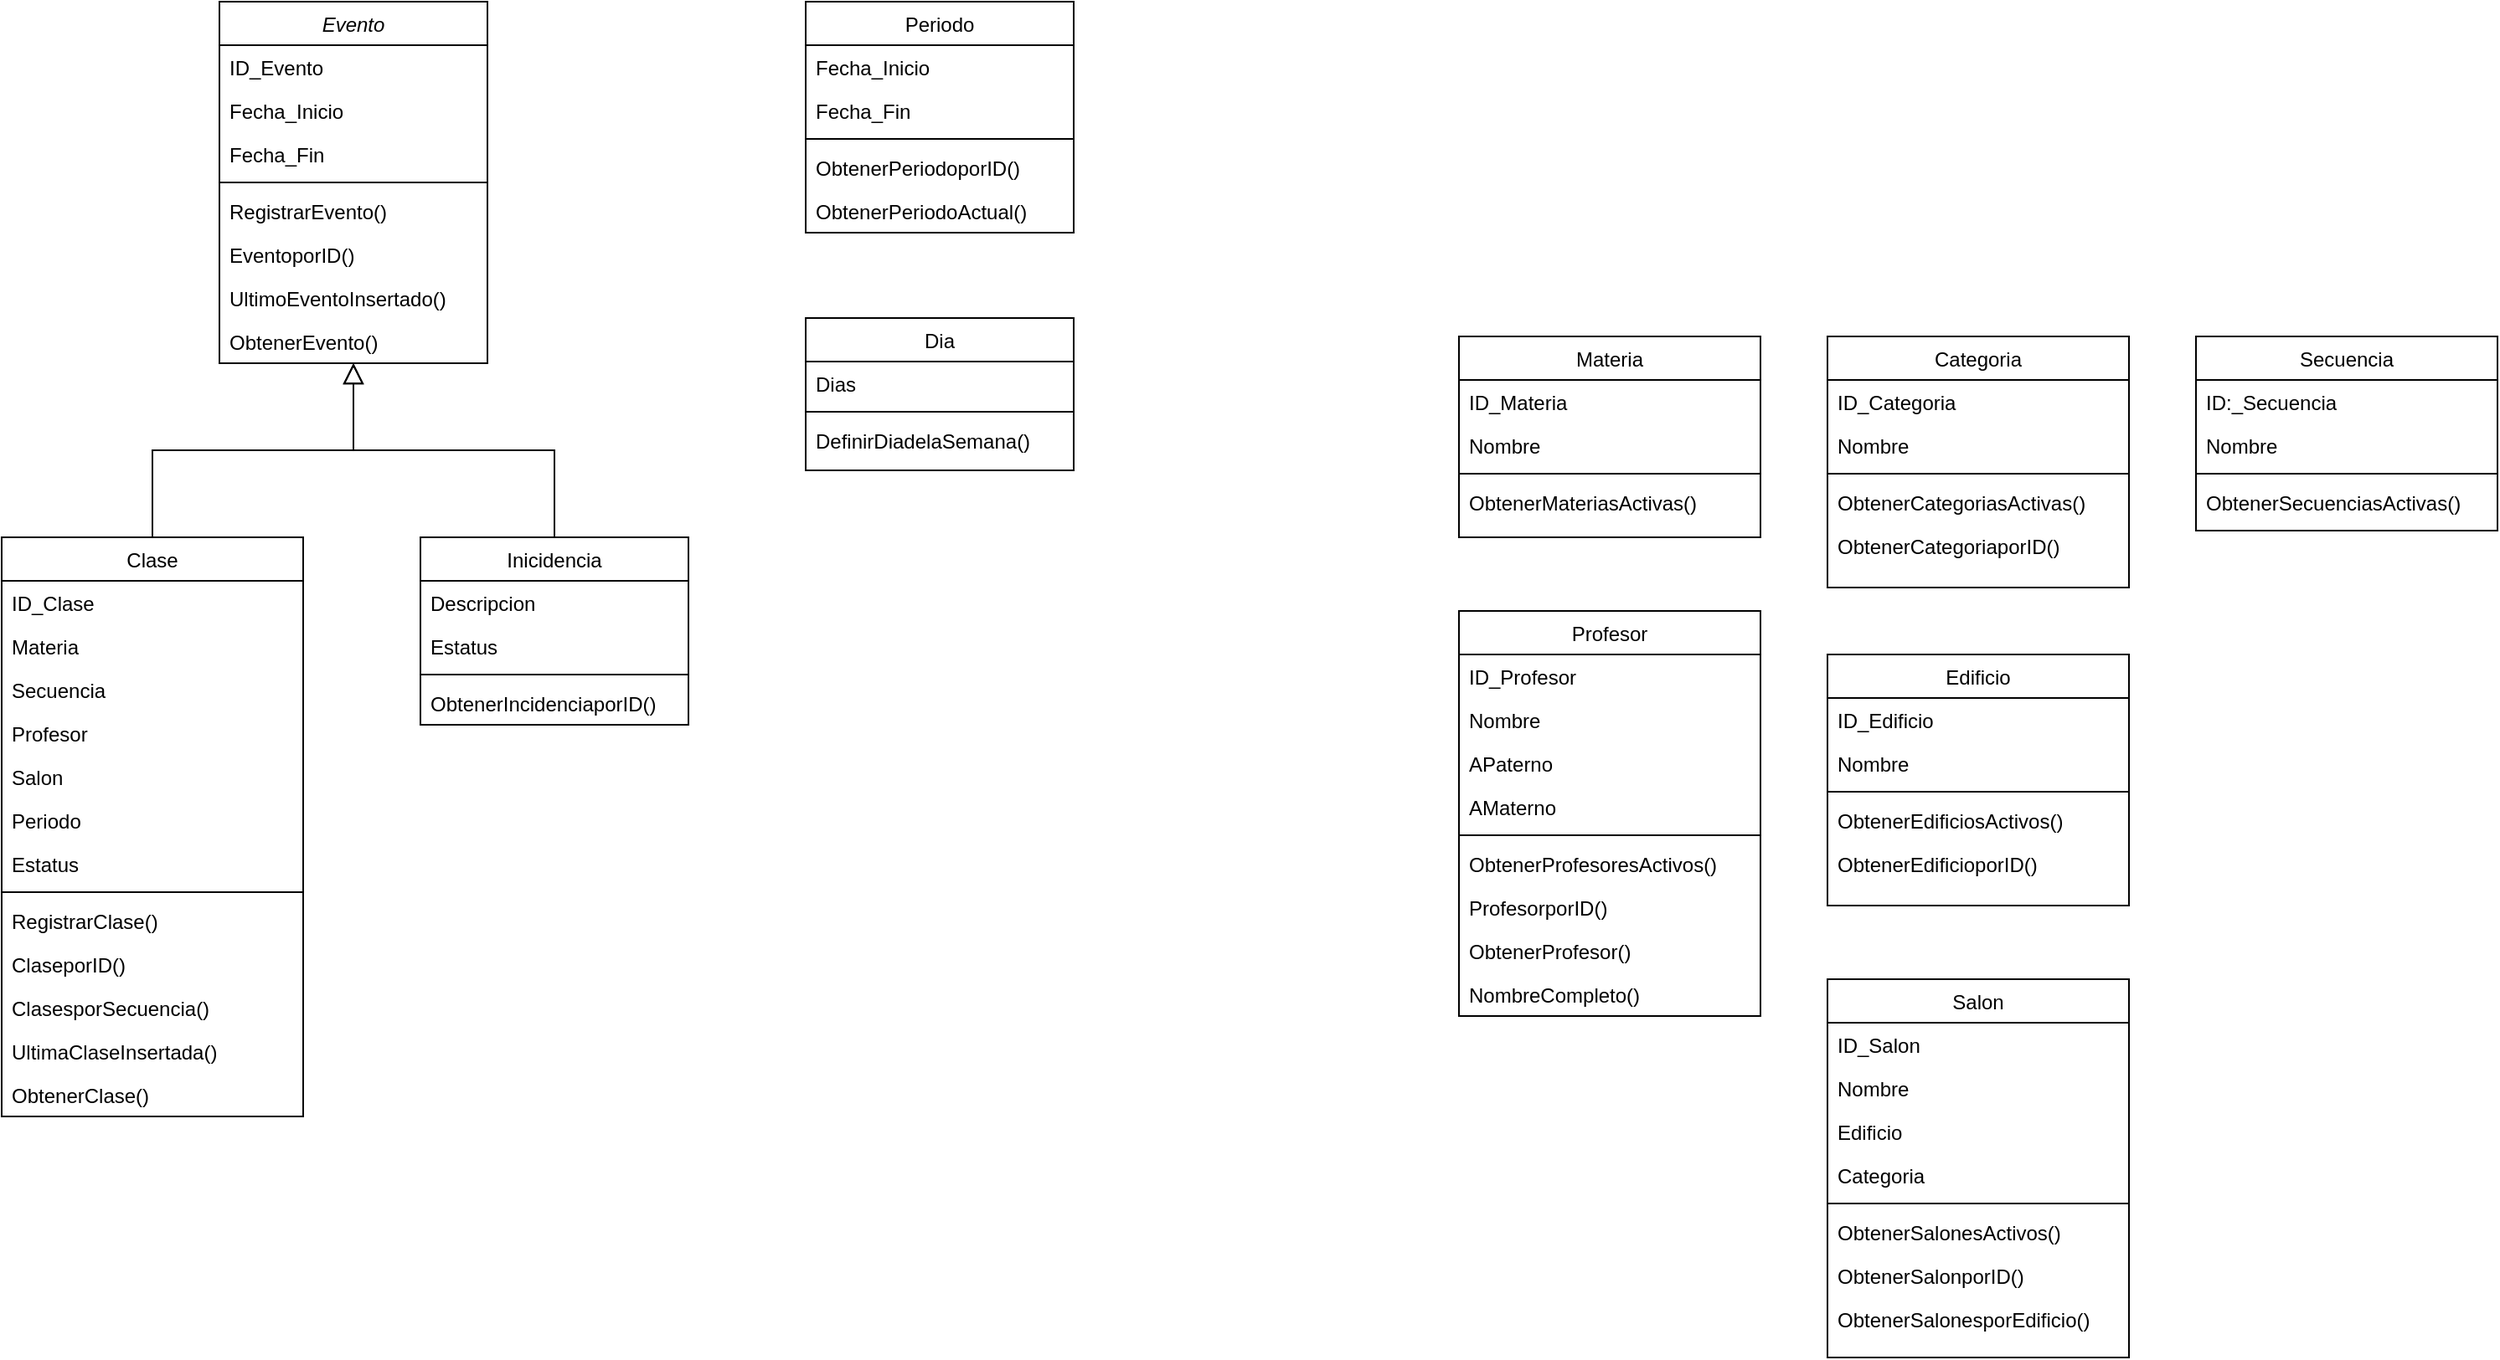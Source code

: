 <mxfile version="20.2.8" type="device"><diagram id="C5RBs43oDa-KdzZeNtuy" name="Page-1"><mxGraphModel dx="1422" dy="865" grid="1" gridSize="10" guides="1" tooltips="1" connect="1" arrows="1" fold="1" page="1" pageScale="1" pageWidth="827" pageHeight="1169" math="0" shadow="0"><root><mxCell id="WIyWlLk6GJQsqaUBKTNV-0"/><mxCell id="WIyWlLk6GJQsqaUBKTNV-1" parent="WIyWlLk6GJQsqaUBKTNV-0"/><mxCell id="zkfFHV4jXpPFQw0GAbJ--0" value="Evento" style="swimlane;fontStyle=2;align=center;verticalAlign=top;childLayout=stackLayout;horizontal=1;startSize=26;horizontalStack=0;resizeParent=1;resizeLast=0;collapsible=1;marginBottom=0;rounded=0;shadow=0;strokeWidth=1;" parent="WIyWlLk6GJQsqaUBKTNV-1" vertex="1"><mxGeometry x="210" y="40" width="160" height="216" as="geometry"><mxRectangle x="230" y="140" width="160" height="26" as="alternateBounds"/></mxGeometry></mxCell><mxCell id="Q3JAgsl15BewjwHL3Evf-10" value="ID_Evento" style="text;align=left;verticalAlign=top;spacingLeft=4;spacingRight=4;overflow=hidden;rotatable=0;points=[[0,0.5],[1,0.5]];portConstraint=eastwest;" vertex="1" parent="zkfFHV4jXpPFQw0GAbJ--0"><mxGeometry y="26" width="160" height="26" as="geometry"/></mxCell><mxCell id="zkfFHV4jXpPFQw0GAbJ--1" value="Fecha_Inicio" style="text;align=left;verticalAlign=top;spacingLeft=4;spacingRight=4;overflow=hidden;rotatable=0;points=[[0,0.5],[1,0.5]];portConstraint=eastwest;" parent="zkfFHV4jXpPFQw0GAbJ--0" vertex="1"><mxGeometry y="52" width="160" height="26" as="geometry"/></mxCell><mxCell id="zkfFHV4jXpPFQw0GAbJ--2" value="Fecha_Fin" style="text;align=left;verticalAlign=top;spacingLeft=4;spacingRight=4;overflow=hidden;rotatable=0;points=[[0,0.5],[1,0.5]];portConstraint=eastwest;rounded=0;shadow=0;html=0;" parent="zkfFHV4jXpPFQw0GAbJ--0" vertex="1"><mxGeometry y="78" width="160" height="26" as="geometry"/></mxCell><mxCell id="zkfFHV4jXpPFQw0GAbJ--4" value="" style="line;html=1;strokeWidth=1;align=left;verticalAlign=middle;spacingTop=-1;spacingLeft=3;spacingRight=3;rotatable=0;labelPosition=right;points=[];portConstraint=eastwest;" parent="zkfFHV4jXpPFQw0GAbJ--0" vertex="1"><mxGeometry y="104" width="160" height="8" as="geometry"/></mxCell><mxCell id="zkfFHV4jXpPFQw0GAbJ--5" value="RegistrarEvento()" style="text;align=left;verticalAlign=top;spacingLeft=4;spacingRight=4;overflow=hidden;rotatable=0;points=[[0,0.5],[1,0.5]];portConstraint=eastwest;" parent="zkfFHV4jXpPFQw0GAbJ--0" vertex="1"><mxGeometry y="112" width="160" height="26" as="geometry"/></mxCell><mxCell id="Q3JAgsl15BewjwHL3Evf-0" value="EventoporID()" style="text;align=left;verticalAlign=top;spacingLeft=4;spacingRight=4;overflow=hidden;rotatable=0;points=[[0,0.5],[1,0.5]];portConstraint=eastwest;" vertex="1" parent="zkfFHV4jXpPFQw0GAbJ--0"><mxGeometry y="138" width="160" height="26" as="geometry"/></mxCell><mxCell id="Q3JAgsl15BewjwHL3Evf-1" value="UltimoEventoInsertado()" style="text;align=left;verticalAlign=top;spacingLeft=4;spacingRight=4;overflow=hidden;rotatable=0;points=[[0,0.5],[1,0.5]];portConstraint=eastwest;" vertex="1" parent="zkfFHV4jXpPFQw0GAbJ--0"><mxGeometry y="164" width="160" height="26" as="geometry"/></mxCell><mxCell id="Q3JAgsl15BewjwHL3Evf-9" value="ObtenerEvento()" style="text;align=left;verticalAlign=top;spacingLeft=4;spacingRight=4;overflow=hidden;rotatable=0;points=[[0,0.5],[1,0.5]];portConstraint=eastwest;" vertex="1" parent="zkfFHV4jXpPFQw0GAbJ--0"><mxGeometry y="190" width="160" height="26" as="geometry"/></mxCell><mxCell id="zkfFHV4jXpPFQw0GAbJ--6" value="Clase" style="swimlane;fontStyle=0;align=center;verticalAlign=top;childLayout=stackLayout;horizontal=1;startSize=26;horizontalStack=0;resizeParent=1;resizeLast=0;collapsible=1;marginBottom=0;rounded=0;shadow=0;strokeWidth=1;" parent="WIyWlLk6GJQsqaUBKTNV-1" vertex="1"><mxGeometry x="80" y="360" width="180" height="346" as="geometry"><mxRectangle x="130" y="380" width="160" height="26" as="alternateBounds"/></mxGeometry></mxCell><mxCell id="Q3JAgsl15BewjwHL3Evf-11" value="ID_Clase" style="text;align=left;verticalAlign=top;spacingLeft=4;spacingRight=4;overflow=hidden;rotatable=0;points=[[0,0.5],[1,0.5]];portConstraint=eastwest;" vertex="1" parent="zkfFHV4jXpPFQw0GAbJ--6"><mxGeometry y="26" width="180" height="26" as="geometry"/></mxCell><mxCell id="zkfFHV4jXpPFQw0GAbJ--11" value="Materia" style="text;align=left;verticalAlign=top;spacingLeft=4;spacingRight=4;overflow=hidden;rotatable=0;points=[[0,0.5],[1,0.5]];portConstraint=eastwest;" parent="zkfFHV4jXpPFQw0GAbJ--6" vertex="1"><mxGeometry y="52" width="180" height="26" as="geometry"/></mxCell><mxCell id="zkfFHV4jXpPFQw0GAbJ--10" value="Secuencia" style="text;align=left;verticalAlign=top;spacingLeft=4;spacingRight=4;overflow=hidden;rotatable=0;points=[[0,0.5],[1,0.5]];portConstraint=eastwest;fontStyle=0" parent="zkfFHV4jXpPFQw0GAbJ--6" vertex="1"><mxGeometry y="78" width="180" height="26" as="geometry"/></mxCell><mxCell id="skftmHuUuNxhbo1-9lBT-2" value="Profesor" style="text;align=left;verticalAlign=top;spacingLeft=4;spacingRight=4;overflow=hidden;rotatable=0;points=[[0,0.5],[1,0.5]];portConstraint=eastwest;" parent="zkfFHV4jXpPFQw0GAbJ--6" vertex="1"><mxGeometry y="104" width="180" height="26" as="geometry"/></mxCell><mxCell id="skftmHuUuNxhbo1-9lBT-3" value="Salon" style="text;align=left;verticalAlign=top;spacingLeft=4;spacingRight=4;overflow=hidden;rotatable=0;points=[[0,0.5],[1,0.5]];portConstraint=eastwest;" parent="zkfFHV4jXpPFQw0GAbJ--6" vertex="1"><mxGeometry y="130" width="180" height="26" as="geometry"/></mxCell><mxCell id="skftmHuUuNxhbo1-9lBT-4" value="Periodo" style="text;align=left;verticalAlign=top;spacingLeft=4;spacingRight=4;overflow=hidden;rotatable=0;points=[[0,0.5],[1,0.5]];portConstraint=eastwest;" parent="zkfFHV4jXpPFQw0GAbJ--6" vertex="1"><mxGeometry y="156" width="180" height="26" as="geometry"/></mxCell><mxCell id="skftmHuUuNxhbo1-9lBT-5" value="Estatus" style="text;align=left;verticalAlign=top;spacingLeft=4;spacingRight=4;overflow=hidden;rotatable=0;points=[[0,0.5],[1,0.5]];portConstraint=eastwest;" parent="zkfFHV4jXpPFQw0GAbJ--6" vertex="1"><mxGeometry y="182" width="180" height="26" as="geometry"/></mxCell><mxCell id="zkfFHV4jXpPFQw0GAbJ--9" value="" style="line;html=1;strokeWidth=1;align=left;verticalAlign=middle;spacingTop=-1;spacingLeft=3;spacingRight=3;rotatable=0;labelPosition=right;points=[];portConstraint=eastwest;" parent="zkfFHV4jXpPFQw0GAbJ--6" vertex="1"><mxGeometry y="208" width="180" height="8" as="geometry"/></mxCell><mxCell id="skftmHuUuNxhbo1-9lBT-16" value="RegistrarClase()" style="text;align=left;verticalAlign=top;spacingLeft=4;spacingRight=4;overflow=hidden;rotatable=0;points=[[0,0.5],[1,0.5]];portConstraint=eastwest;" parent="zkfFHV4jXpPFQw0GAbJ--6" vertex="1"><mxGeometry y="216" width="180" height="26" as="geometry"/></mxCell><mxCell id="bL1atVrejHYHK6WCNFpr-0" value="ClaseporID()" style="text;align=left;verticalAlign=top;spacingLeft=4;spacingRight=4;overflow=hidden;rotatable=0;points=[[0,0.5],[1,0.5]];portConstraint=eastwest;" parent="zkfFHV4jXpPFQw0GAbJ--6" vertex="1"><mxGeometry y="242" width="180" height="26" as="geometry"/></mxCell><mxCell id="skftmHuUuNxhbo1-9lBT-17" value="ClasesporSecuencia()" style="text;align=left;verticalAlign=top;spacingLeft=4;spacingRight=4;overflow=hidden;rotatable=0;points=[[0,0.5],[1,0.5]];portConstraint=eastwest;" parent="zkfFHV4jXpPFQw0GAbJ--6" vertex="1"><mxGeometry y="268" width="180" height="26" as="geometry"/></mxCell><mxCell id="Q3JAgsl15BewjwHL3Evf-12" value="UltimaClaseInsertada()" style="text;align=left;verticalAlign=top;spacingLeft=4;spacingRight=4;overflow=hidden;rotatable=0;points=[[0,0.5],[1,0.5]];portConstraint=eastwest;" vertex="1" parent="zkfFHV4jXpPFQw0GAbJ--6"><mxGeometry y="294" width="180" height="26" as="geometry"/></mxCell><mxCell id="JDg1U1b4YUklIGnpFl6X-1" value="ObtenerClase()" style="text;align=left;verticalAlign=top;spacingLeft=4;spacingRight=4;overflow=hidden;rotatable=0;points=[[0,0.5],[1,0.5]];portConstraint=eastwest;" parent="zkfFHV4jXpPFQw0GAbJ--6" vertex="1"><mxGeometry y="320" width="180" height="26" as="geometry"/></mxCell><mxCell id="zkfFHV4jXpPFQw0GAbJ--12" value="" style="endArrow=block;endSize=10;endFill=0;shadow=0;strokeWidth=1;rounded=0;edgeStyle=elbowEdgeStyle;elbow=vertical;" parent="WIyWlLk6GJQsqaUBKTNV-1" source="zkfFHV4jXpPFQw0GAbJ--6" target="zkfFHV4jXpPFQw0GAbJ--0" edge="1"><mxGeometry width="160" relative="1" as="geometry"><mxPoint x="200" y="203" as="sourcePoint"/><mxPoint x="200" y="203" as="targetPoint"/></mxGeometry></mxCell><mxCell id="zkfFHV4jXpPFQw0GAbJ--13" value="Inicidencia" style="swimlane;fontStyle=0;align=center;verticalAlign=top;childLayout=stackLayout;horizontal=1;startSize=26;horizontalStack=0;resizeParent=1;resizeLast=0;collapsible=1;marginBottom=0;rounded=0;shadow=0;strokeWidth=1;" parent="WIyWlLk6GJQsqaUBKTNV-1" vertex="1"><mxGeometry x="330" y="360" width="160" height="112" as="geometry"><mxRectangle x="340" y="380" width="170" height="26" as="alternateBounds"/></mxGeometry></mxCell><mxCell id="zkfFHV4jXpPFQw0GAbJ--14" value="Descripcion" style="text;align=left;verticalAlign=top;spacingLeft=4;spacingRight=4;overflow=hidden;rotatable=0;points=[[0,0.5],[1,0.5]];portConstraint=eastwest;" parent="zkfFHV4jXpPFQw0GAbJ--13" vertex="1"><mxGeometry y="26" width="160" height="26" as="geometry"/></mxCell><mxCell id="skftmHuUuNxhbo1-9lBT-18" value="Estatus" style="text;align=left;verticalAlign=top;spacingLeft=4;spacingRight=4;overflow=hidden;rotatable=0;points=[[0,0.5],[1,0.5]];portConstraint=eastwest;" parent="zkfFHV4jXpPFQw0GAbJ--13" vertex="1"><mxGeometry y="52" width="160" height="26" as="geometry"/></mxCell><mxCell id="zkfFHV4jXpPFQw0GAbJ--15" value="" style="line;html=1;strokeWidth=1;align=left;verticalAlign=middle;spacingTop=-1;spacingLeft=3;spacingRight=3;rotatable=0;labelPosition=right;points=[];portConstraint=eastwest;" parent="zkfFHV4jXpPFQw0GAbJ--13" vertex="1"><mxGeometry y="78" width="160" height="8" as="geometry"/></mxCell><mxCell id="skftmHuUuNxhbo1-9lBT-19" value="ObtenerIncidenciaporID()" style="text;align=left;verticalAlign=top;spacingLeft=4;spacingRight=4;overflow=hidden;rotatable=0;points=[[0,0.5],[1,0.5]];portConstraint=eastwest;" parent="zkfFHV4jXpPFQw0GAbJ--13" vertex="1"><mxGeometry y="86" width="160" height="26" as="geometry"/></mxCell><mxCell id="zkfFHV4jXpPFQw0GAbJ--16" value="" style="endArrow=block;endSize=10;endFill=0;shadow=0;strokeWidth=1;rounded=0;edgeStyle=elbowEdgeStyle;elbow=vertical;" parent="WIyWlLk6GJQsqaUBKTNV-1" source="zkfFHV4jXpPFQw0GAbJ--13" target="zkfFHV4jXpPFQw0GAbJ--0" edge="1"><mxGeometry width="160" relative="1" as="geometry"><mxPoint x="210" y="373" as="sourcePoint"/><mxPoint x="310" y="271" as="targetPoint"/></mxGeometry></mxCell><mxCell id="skftmHuUuNxhbo1-9lBT-20" value="Periodo" style="swimlane;fontStyle=0;align=center;verticalAlign=top;childLayout=stackLayout;horizontal=1;startSize=26;horizontalStack=0;resizeParent=1;resizeLast=0;collapsible=1;marginBottom=0;rounded=0;shadow=0;strokeWidth=1;" parent="WIyWlLk6GJQsqaUBKTNV-1" vertex="1"><mxGeometry x="560" y="40" width="160" height="138" as="geometry"><mxRectangle x="340" y="380" width="170" height="26" as="alternateBounds"/></mxGeometry></mxCell><mxCell id="skftmHuUuNxhbo1-9lBT-21" value="Fecha_Inicio" style="text;align=left;verticalAlign=top;spacingLeft=4;spacingRight=4;overflow=hidden;rotatable=0;points=[[0,0.5],[1,0.5]];portConstraint=eastwest;" parent="skftmHuUuNxhbo1-9lBT-20" vertex="1"><mxGeometry y="26" width="160" height="26" as="geometry"/></mxCell><mxCell id="skftmHuUuNxhbo1-9lBT-22" value="Fecha_Fin" style="text;align=left;verticalAlign=top;spacingLeft=4;spacingRight=4;overflow=hidden;rotatable=0;points=[[0,0.5],[1,0.5]];portConstraint=eastwest;" parent="skftmHuUuNxhbo1-9lBT-20" vertex="1"><mxGeometry y="52" width="160" height="26" as="geometry"/></mxCell><mxCell id="skftmHuUuNxhbo1-9lBT-23" value="" style="line;html=1;strokeWidth=1;align=left;verticalAlign=middle;spacingTop=-1;spacingLeft=3;spacingRight=3;rotatable=0;labelPosition=right;points=[];portConstraint=eastwest;" parent="skftmHuUuNxhbo1-9lBT-20" vertex="1"><mxGeometry y="78" width="160" height="8" as="geometry"/></mxCell><mxCell id="skftmHuUuNxhbo1-9lBT-24" value="ObtenerPeriodoporID()" style="text;align=left;verticalAlign=top;spacingLeft=4;spacingRight=4;overflow=hidden;rotatable=0;points=[[0,0.5],[1,0.5]];portConstraint=eastwest;" parent="skftmHuUuNxhbo1-9lBT-20" vertex="1"><mxGeometry y="86" width="160" height="26" as="geometry"/></mxCell><mxCell id="skftmHuUuNxhbo1-9lBT-25" value="ObtenerPeriodoActual()" style="text;align=left;verticalAlign=top;spacingLeft=4;spacingRight=4;overflow=hidden;rotatable=0;points=[[0,0.5],[1,0.5]];portConstraint=eastwest;" parent="skftmHuUuNxhbo1-9lBT-20" vertex="1"><mxGeometry y="112" width="160" height="26" as="geometry"/></mxCell><mxCell id="skftmHuUuNxhbo1-9lBT-26" value="Materia" style="swimlane;fontStyle=0;align=center;verticalAlign=top;childLayout=stackLayout;horizontal=1;startSize=26;horizontalStack=0;resizeParent=1;resizeLast=0;collapsible=1;marginBottom=0;rounded=0;shadow=0;strokeWidth=1;" parent="WIyWlLk6GJQsqaUBKTNV-1" vertex="1"><mxGeometry x="950" y="240" width="180" height="120" as="geometry"><mxRectangle x="340" y="380" width="170" height="26" as="alternateBounds"/></mxGeometry></mxCell><mxCell id="skftmHuUuNxhbo1-9lBT-77" value="ID_Materia" style="text;align=left;verticalAlign=top;spacingLeft=4;spacingRight=4;overflow=hidden;rotatable=0;points=[[0,0.5],[1,0.5]];portConstraint=eastwest;" parent="skftmHuUuNxhbo1-9lBT-26" vertex="1"><mxGeometry y="26" width="180" height="26" as="geometry"/></mxCell><mxCell id="skftmHuUuNxhbo1-9lBT-27" value="Nombre" style="text;align=left;verticalAlign=top;spacingLeft=4;spacingRight=4;overflow=hidden;rotatable=0;points=[[0,0.5],[1,0.5]];portConstraint=eastwest;" parent="skftmHuUuNxhbo1-9lBT-26" vertex="1"><mxGeometry y="52" width="180" height="26" as="geometry"/></mxCell><mxCell id="skftmHuUuNxhbo1-9lBT-29" value="" style="line;html=1;strokeWidth=1;align=left;verticalAlign=middle;spacingTop=-1;spacingLeft=3;spacingRight=3;rotatable=0;labelPosition=right;points=[];portConstraint=eastwest;" parent="skftmHuUuNxhbo1-9lBT-26" vertex="1"><mxGeometry y="78" width="180" height="8" as="geometry"/></mxCell><mxCell id="skftmHuUuNxhbo1-9lBT-41" value="ObtenerMateriasActivas()" style="text;align=left;verticalAlign=top;spacingLeft=4;spacingRight=4;overflow=hidden;rotatable=0;points=[[0,0.5],[1,0.5]];portConstraint=eastwest;" parent="skftmHuUuNxhbo1-9lBT-26" vertex="1"><mxGeometry y="86" width="180" height="26" as="geometry"/></mxCell><mxCell id="skftmHuUuNxhbo1-9lBT-32" value="Profesor" style="swimlane;fontStyle=0;align=center;verticalAlign=top;childLayout=stackLayout;horizontal=1;startSize=26;horizontalStack=0;resizeParent=1;resizeLast=0;collapsible=1;marginBottom=0;rounded=0;shadow=0;strokeWidth=1;" parent="WIyWlLk6GJQsqaUBKTNV-1" vertex="1"><mxGeometry x="950" y="404" width="180" height="242" as="geometry"><mxRectangle x="340" y="380" width="170" height="26" as="alternateBounds"/></mxGeometry></mxCell><mxCell id="skftmHuUuNxhbo1-9lBT-78" value="ID_Profesor" style="text;align=left;verticalAlign=top;spacingLeft=4;spacingRight=4;overflow=hidden;rotatable=0;points=[[0,0.5],[1,0.5]];portConstraint=eastwest;" parent="skftmHuUuNxhbo1-9lBT-32" vertex="1"><mxGeometry y="26" width="180" height="26" as="geometry"/></mxCell><mxCell id="skftmHuUuNxhbo1-9lBT-33" value="Nombre" style="text;align=left;verticalAlign=top;spacingLeft=4;spacingRight=4;overflow=hidden;rotatable=0;points=[[0,0.5],[1,0.5]];portConstraint=eastwest;" parent="skftmHuUuNxhbo1-9lBT-32" vertex="1"><mxGeometry y="52" width="180" height="26" as="geometry"/></mxCell><mxCell id="skftmHuUuNxhbo1-9lBT-36" value="APaterno" style="text;align=left;verticalAlign=top;spacingLeft=4;spacingRight=4;overflow=hidden;rotatable=0;points=[[0,0.5],[1,0.5]];portConstraint=eastwest;" parent="skftmHuUuNxhbo1-9lBT-32" vertex="1"><mxGeometry y="78" width="180" height="26" as="geometry"/></mxCell><mxCell id="skftmHuUuNxhbo1-9lBT-37" value="AMaterno" style="text;align=left;verticalAlign=top;spacingLeft=4;spacingRight=4;overflow=hidden;rotatable=0;points=[[0,0.5],[1,0.5]];portConstraint=eastwest;" parent="skftmHuUuNxhbo1-9lBT-32" vertex="1"><mxGeometry y="104" width="180" height="26" as="geometry"/></mxCell><mxCell id="skftmHuUuNxhbo1-9lBT-34" value="" style="line;html=1;strokeWidth=1;align=left;verticalAlign=middle;spacingTop=-1;spacingLeft=3;spacingRight=3;rotatable=0;labelPosition=right;points=[];portConstraint=eastwest;" parent="skftmHuUuNxhbo1-9lBT-32" vertex="1"><mxGeometry y="130" width="180" height="8" as="geometry"/></mxCell><mxCell id="skftmHuUuNxhbo1-9lBT-42" value="ObtenerProfesoresActivos()" style="text;align=left;verticalAlign=top;spacingLeft=4;spacingRight=4;overflow=hidden;rotatable=0;points=[[0,0.5],[1,0.5]];portConstraint=eastwest;" parent="skftmHuUuNxhbo1-9lBT-32" vertex="1"><mxGeometry y="138" width="180" height="26" as="geometry"/></mxCell><mxCell id="bL1atVrejHYHK6WCNFpr-1" value="ProfesorporID()" style="text;align=left;verticalAlign=top;spacingLeft=4;spacingRight=4;overflow=hidden;rotatable=0;points=[[0,0.5],[1,0.5]];portConstraint=eastwest;" parent="skftmHuUuNxhbo1-9lBT-32" vertex="1"><mxGeometry y="164" width="180" height="26" as="geometry"/></mxCell><mxCell id="bL1atVrejHYHK6WCNFpr-2" value="ObtenerProfesor()" style="text;align=left;verticalAlign=top;spacingLeft=4;spacingRight=4;overflow=hidden;rotatable=0;points=[[0,0.5],[1,0.5]];portConstraint=eastwest;" parent="skftmHuUuNxhbo1-9lBT-32" vertex="1"><mxGeometry y="190" width="180" height="26" as="geometry"/></mxCell><mxCell id="JDg1U1b4YUklIGnpFl6X-2" value="NombreCompleto()" style="text;align=left;verticalAlign=top;spacingLeft=4;spacingRight=4;overflow=hidden;rotatable=0;points=[[0,0.5],[1,0.5]];portConstraint=eastwest;" parent="skftmHuUuNxhbo1-9lBT-32" vertex="1"><mxGeometry y="216" width="180" height="26" as="geometry"/></mxCell><mxCell id="skftmHuUuNxhbo1-9lBT-50" value="Secuencia" style="swimlane;fontStyle=0;align=center;verticalAlign=top;childLayout=stackLayout;horizontal=1;startSize=26;horizontalStack=0;resizeParent=1;resizeLast=0;collapsible=1;marginBottom=0;rounded=0;shadow=0;strokeWidth=1;" parent="WIyWlLk6GJQsqaUBKTNV-1" vertex="1"><mxGeometry x="1390" y="240" width="180" height="116" as="geometry"><mxRectangle x="340" y="380" width="170" height="26" as="alternateBounds"/></mxGeometry></mxCell><mxCell id="skftmHuUuNxhbo1-9lBT-79" value="ID:_Secuencia" style="text;align=left;verticalAlign=top;spacingLeft=4;spacingRight=4;overflow=hidden;rotatable=0;points=[[0,0.5],[1,0.5]];portConstraint=eastwest;" parent="skftmHuUuNxhbo1-9lBT-50" vertex="1"><mxGeometry y="26" width="180" height="26" as="geometry"/></mxCell><mxCell id="skftmHuUuNxhbo1-9lBT-51" value="Nombre" style="text;align=left;verticalAlign=top;spacingLeft=4;spacingRight=4;overflow=hidden;rotatable=0;points=[[0,0.5],[1,0.5]];portConstraint=eastwest;" parent="skftmHuUuNxhbo1-9lBT-50" vertex="1"><mxGeometry y="52" width="180" height="26" as="geometry"/></mxCell><mxCell id="skftmHuUuNxhbo1-9lBT-52" value="" style="line;html=1;strokeWidth=1;align=left;verticalAlign=middle;spacingTop=-1;spacingLeft=3;spacingRight=3;rotatable=0;labelPosition=right;points=[];portConstraint=eastwest;" parent="skftmHuUuNxhbo1-9lBT-50" vertex="1"><mxGeometry y="78" width="180" height="8" as="geometry"/></mxCell><mxCell id="skftmHuUuNxhbo1-9lBT-54" value="ObtenerSecuenciasActivas()" style="text;align=left;verticalAlign=top;spacingLeft=4;spacingRight=4;overflow=hidden;rotatable=0;points=[[0,0.5],[1,0.5]];portConstraint=eastwest;" parent="skftmHuUuNxhbo1-9lBT-50" vertex="1"><mxGeometry y="86" width="180" height="26" as="geometry"/></mxCell><mxCell id="skftmHuUuNxhbo1-9lBT-55" value="Edificio" style="swimlane;fontStyle=0;align=center;verticalAlign=top;childLayout=stackLayout;horizontal=1;startSize=26;horizontalStack=0;resizeParent=1;resizeLast=0;collapsible=1;marginBottom=0;rounded=0;shadow=0;strokeWidth=1;" parent="WIyWlLk6GJQsqaUBKTNV-1" vertex="1"><mxGeometry x="1170" y="430" width="180" height="150" as="geometry"><mxRectangle x="340" y="380" width="170" height="26" as="alternateBounds"/></mxGeometry></mxCell><mxCell id="skftmHuUuNxhbo1-9lBT-81" value="ID_Edificio" style="text;align=left;verticalAlign=top;spacingLeft=4;spacingRight=4;overflow=hidden;rotatable=0;points=[[0,0.5],[1,0.5]];portConstraint=eastwest;" parent="skftmHuUuNxhbo1-9lBT-55" vertex="1"><mxGeometry y="26" width="180" height="26" as="geometry"/></mxCell><mxCell id="skftmHuUuNxhbo1-9lBT-56" value="Nombre" style="text;align=left;verticalAlign=top;spacingLeft=4;spacingRight=4;overflow=hidden;rotatable=0;points=[[0,0.5],[1,0.5]];portConstraint=eastwest;" parent="skftmHuUuNxhbo1-9lBT-55" vertex="1"><mxGeometry y="52" width="180" height="26" as="geometry"/></mxCell><mxCell id="skftmHuUuNxhbo1-9lBT-57" value="" style="line;html=1;strokeWidth=1;align=left;verticalAlign=middle;spacingTop=-1;spacingLeft=3;spacingRight=3;rotatable=0;labelPosition=right;points=[];portConstraint=eastwest;" parent="skftmHuUuNxhbo1-9lBT-55" vertex="1"><mxGeometry y="78" width="180" height="8" as="geometry"/></mxCell><mxCell id="skftmHuUuNxhbo1-9lBT-59" value="ObtenerEdificiosActivos()" style="text;align=left;verticalAlign=top;spacingLeft=4;spacingRight=4;overflow=hidden;rotatable=0;points=[[0,0.5],[1,0.5]];portConstraint=eastwest;" parent="skftmHuUuNxhbo1-9lBT-55" vertex="1"><mxGeometry y="86" width="180" height="26" as="geometry"/></mxCell><mxCell id="skftmHuUuNxhbo1-9lBT-61" value="ObtenerEdificioporID()" style="text;align=left;verticalAlign=top;spacingLeft=4;spacingRight=4;overflow=hidden;rotatable=0;points=[[0,0.5],[1,0.5]];portConstraint=eastwest;" parent="skftmHuUuNxhbo1-9lBT-55" vertex="1"><mxGeometry y="112" width="180" height="26" as="geometry"/></mxCell><mxCell id="skftmHuUuNxhbo1-9lBT-62" value="Categoria" style="swimlane;fontStyle=0;align=center;verticalAlign=top;childLayout=stackLayout;horizontal=1;startSize=26;horizontalStack=0;resizeParent=1;resizeLast=0;collapsible=1;marginBottom=0;rounded=0;shadow=0;strokeWidth=1;" parent="WIyWlLk6GJQsqaUBKTNV-1" vertex="1"><mxGeometry x="1170" y="240" width="180" height="150" as="geometry"><mxRectangle x="340" y="380" width="170" height="26" as="alternateBounds"/></mxGeometry></mxCell><mxCell id="skftmHuUuNxhbo1-9lBT-82" value="ID_Categoria" style="text;align=left;verticalAlign=top;spacingLeft=4;spacingRight=4;overflow=hidden;rotatable=0;points=[[0,0.5],[1,0.5]];portConstraint=eastwest;" parent="skftmHuUuNxhbo1-9lBT-62" vertex="1"><mxGeometry y="26" width="180" height="26" as="geometry"/></mxCell><mxCell id="skftmHuUuNxhbo1-9lBT-63" value="Nombre" style="text;align=left;verticalAlign=top;spacingLeft=4;spacingRight=4;overflow=hidden;rotatable=0;points=[[0,0.5],[1,0.5]];portConstraint=eastwest;" parent="skftmHuUuNxhbo1-9lBT-62" vertex="1"><mxGeometry y="52" width="180" height="26" as="geometry"/></mxCell><mxCell id="skftmHuUuNxhbo1-9lBT-64" value="" style="line;html=1;strokeWidth=1;align=left;verticalAlign=middle;spacingTop=-1;spacingLeft=3;spacingRight=3;rotatable=0;labelPosition=right;points=[];portConstraint=eastwest;" parent="skftmHuUuNxhbo1-9lBT-62" vertex="1"><mxGeometry y="78" width="180" height="8" as="geometry"/></mxCell><mxCell id="skftmHuUuNxhbo1-9lBT-66" value="ObtenerCategoriasActivas()" style="text;align=left;verticalAlign=top;spacingLeft=4;spacingRight=4;overflow=hidden;rotatable=0;points=[[0,0.5],[1,0.5]];portConstraint=eastwest;" parent="skftmHuUuNxhbo1-9lBT-62" vertex="1"><mxGeometry y="86" width="180" height="26" as="geometry"/></mxCell><mxCell id="skftmHuUuNxhbo1-9lBT-67" value="ObtenerCategoriaporID()" style="text;align=left;verticalAlign=top;spacingLeft=4;spacingRight=4;overflow=hidden;rotatable=0;points=[[0,0.5],[1,0.5]];portConstraint=eastwest;" parent="skftmHuUuNxhbo1-9lBT-62" vertex="1"><mxGeometry y="112" width="180" height="26" as="geometry"/></mxCell><mxCell id="skftmHuUuNxhbo1-9lBT-68" value="Salon" style="swimlane;fontStyle=0;align=center;verticalAlign=top;childLayout=stackLayout;horizontal=1;startSize=26;horizontalStack=0;resizeParent=1;resizeLast=0;collapsible=1;marginBottom=0;rounded=0;shadow=0;strokeWidth=1;" parent="WIyWlLk6GJQsqaUBKTNV-1" vertex="1"><mxGeometry x="1170" y="624" width="180" height="226" as="geometry"><mxRectangle x="340" y="380" width="170" height="26" as="alternateBounds"/></mxGeometry></mxCell><mxCell id="skftmHuUuNxhbo1-9lBT-80" value="ID_Salon" style="text;align=left;verticalAlign=top;spacingLeft=4;spacingRight=4;overflow=hidden;rotatable=0;points=[[0,0.5],[1,0.5]];portConstraint=eastwest;" parent="skftmHuUuNxhbo1-9lBT-68" vertex="1"><mxGeometry y="26" width="180" height="26" as="geometry"/></mxCell><mxCell id="skftmHuUuNxhbo1-9lBT-69" value="Nombre" style="text;align=left;verticalAlign=top;spacingLeft=4;spacingRight=4;overflow=hidden;rotatable=0;points=[[0,0.5],[1,0.5]];portConstraint=eastwest;" parent="skftmHuUuNxhbo1-9lBT-68" vertex="1"><mxGeometry y="52" width="180" height="26" as="geometry"/></mxCell><mxCell id="skftmHuUuNxhbo1-9lBT-74" value="Edificio" style="text;align=left;verticalAlign=top;spacingLeft=4;spacingRight=4;overflow=hidden;rotatable=0;points=[[0,0.5],[1,0.5]];portConstraint=eastwest;" parent="skftmHuUuNxhbo1-9lBT-68" vertex="1"><mxGeometry y="78" width="180" height="26" as="geometry"/></mxCell><mxCell id="skftmHuUuNxhbo1-9lBT-75" value="Categoria" style="text;align=left;verticalAlign=top;spacingLeft=4;spacingRight=4;overflow=hidden;rotatable=0;points=[[0,0.5],[1,0.5]];portConstraint=eastwest;" parent="skftmHuUuNxhbo1-9lBT-68" vertex="1"><mxGeometry y="104" width="180" height="26" as="geometry"/></mxCell><mxCell id="skftmHuUuNxhbo1-9lBT-70" value="" style="line;html=1;strokeWidth=1;align=left;verticalAlign=middle;spacingTop=-1;spacingLeft=3;spacingRight=3;rotatable=0;labelPosition=right;points=[];portConstraint=eastwest;" parent="skftmHuUuNxhbo1-9lBT-68" vertex="1"><mxGeometry y="130" width="180" height="8" as="geometry"/></mxCell><mxCell id="skftmHuUuNxhbo1-9lBT-72" value="ObtenerSalonesActivos()" style="text;align=left;verticalAlign=top;spacingLeft=4;spacingRight=4;overflow=hidden;rotatable=0;points=[[0,0.5],[1,0.5]];portConstraint=eastwest;" parent="skftmHuUuNxhbo1-9lBT-68" vertex="1"><mxGeometry y="138" width="180" height="26" as="geometry"/></mxCell><mxCell id="skftmHuUuNxhbo1-9lBT-73" value="ObtenerSalonporID()" style="text;align=left;verticalAlign=top;spacingLeft=4;spacingRight=4;overflow=hidden;rotatable=0;points=[[0,0.5],[1,0.5]];portConstraint=eastwest;" parent="skftmHuUuNxhbo1-9lBT-68" vertex="1"><mxGeometry y="164" width="180" height="26" as="geometry"/></mxCell><mxCell id="skftmHuUuNxhbo1-9lBT-76" value="ObtenerSalonesporEdificio()" style="text;align=left;verticalAlign=top;spacingLeft=4;spacingRight=4;overflow=hidden;rotatable=0;points=[[0,0.5],[1,0.5]];portConstraint=eastwest;" parent="skftmHuUuNxhbo1-9lBT-68" vertex="1"><mxGeometry y="190" width="180" height="26" as="geometry"/></mxCell><mxCell id="Q3JAgsl15BewjwHL3Evf-13" value="Dia" style="swimlane;fontStyle=0;align=center;verticalAlign=top;childLayout=stackLayout;horizontal=1;startSize=26;horizontalStack=0;resizeParent=1;resizeLast=0;collapsible=1;marginBottom=0;rounded=0;shadow=0;strokeWidth=1;" vertex="1" parent="WIyWlLk6GJQsqaUBKTNV-1"><mxGeometry x="560" y="229" width="160" height="91" as="geometry"><mxRectangle x="340" y="380" width="170" height="26" as="alternateBounds"/></mxGeometry></mxCell><mxCell id="Q3JAgsl15BewjwHL3Evf-14" value="Dias" style="text;align=left;verticalAlign=top;spacingLeft=4;spacingRight=4;overflow=hidden;rotatable=0;points=[[0,0.5],[1,0.5]];portConstraint=eastwest;" vertex="1" parent="Q3JAgsl15BewjwHL3Evf-13"><mxGeometry y="26" width="160" height="26" as="geometry"/></mxCell><mxCell id="Q3JAgsl15BewjwHL3Evf-16" value="" style="line;html=1;strokeWidth=1;align=left;verticalAlign=middle;spacingTop=-1;spacingLeft=3;spacingRight=3;rotatable=0;labelPosition=right;points=[];portConstraint=eastwest;" vertex="1" parent="Q3JAgsl15BewjwHL3Evf-13"><mxGeometry y="52" width="160" height="8" as="geometry"/></mxCell><mxCell id="Q3JAgsl15BewjwHL3Evf-17" value="DefinirDiadelaSemana()" style="text;align=left;verticalAlign=top;spacingLeft=4;spacingRight=4;overflow=hidden;rotatable=0;points=[[0,0.5],[1,0.5]];portConstraint=eastwest;" vertex="1" parent="Q3JAgsl15BewjwHL3Evf-13"><mxGeometry y="60" width="160" height="26" as="geometry"/></mxCell></root></mxGraphModel></diagram></mxfile>